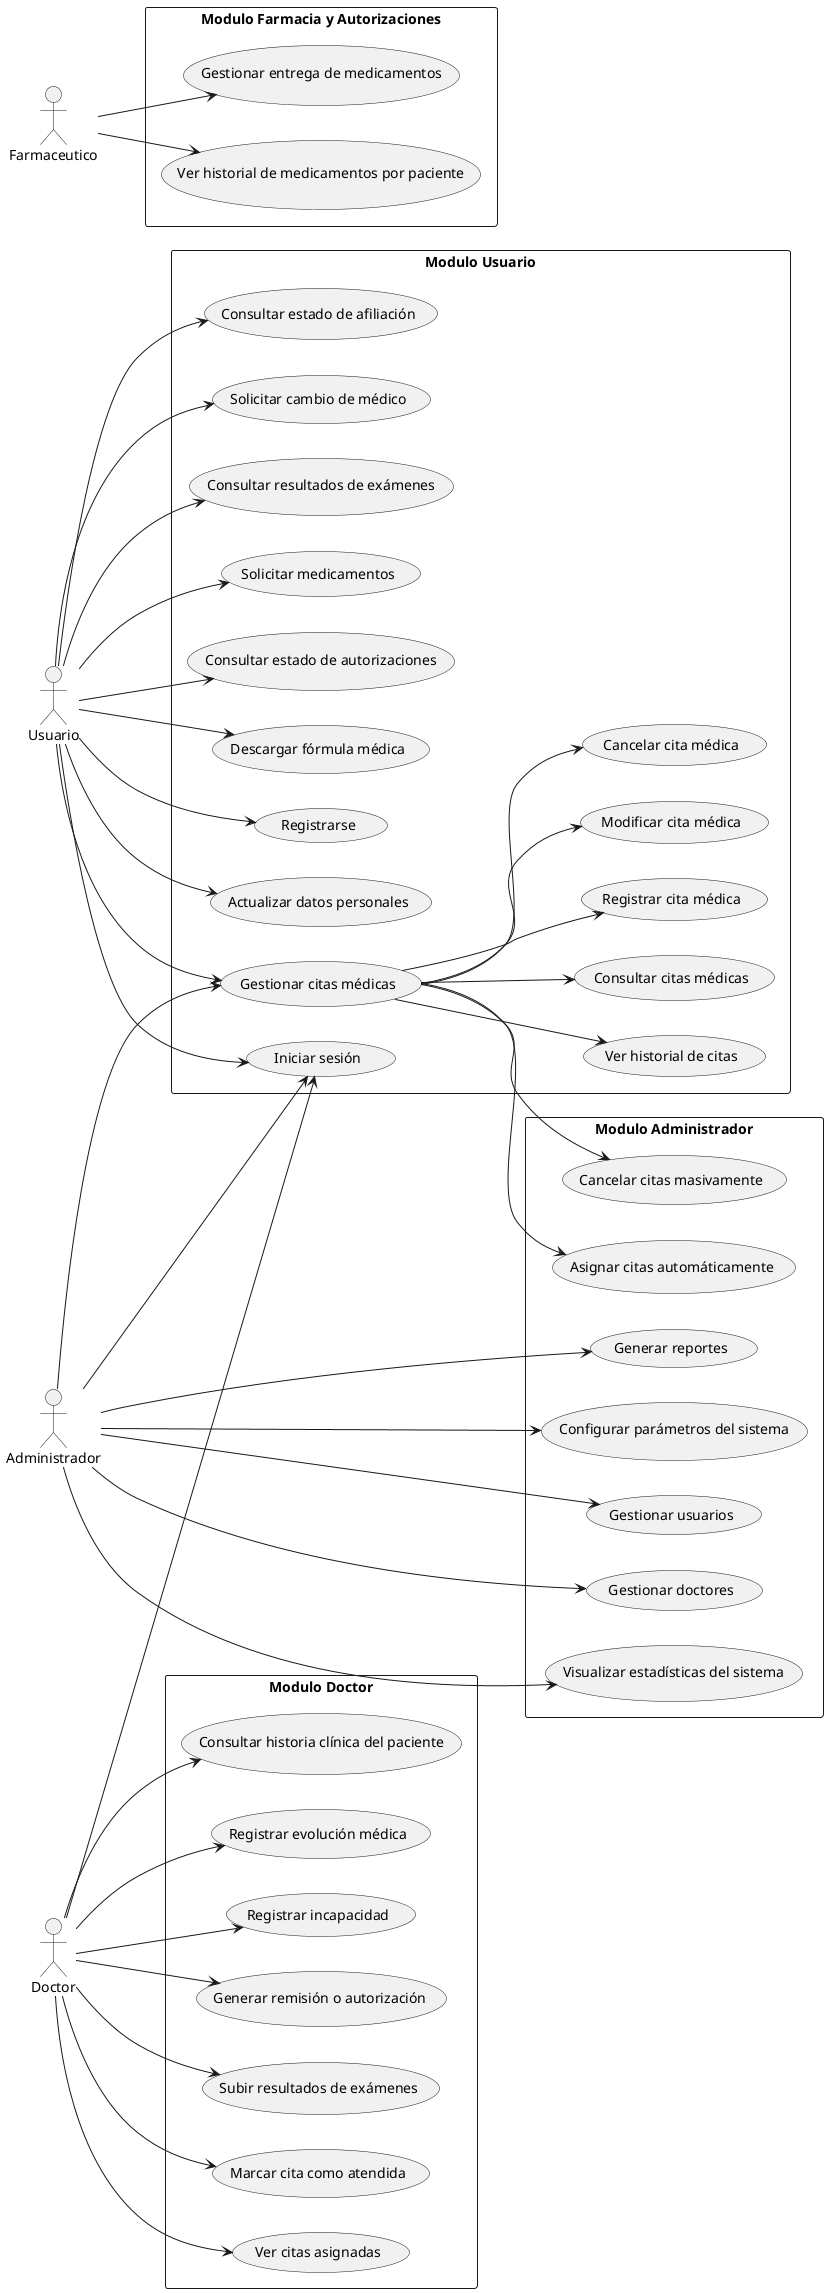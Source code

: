 @startuml
left to right direction
skinparam packageStyle rectangle

actor Usuario as User
actor Doctor as Doc
actor Administrador as Admin
actor Farmaceutico as Pharma

package "Modulo Usuario" {
  User --> (Registrarse)
  User --> (Iniciar sesión)
  User --> (Actualizar datos personales)
  
  User --> (Gestionar citas médicas) 
  (Gestionar citas médicas) --> (Consultar citas médicas)
  (Gestionar citas médicas) --> (Registrar cita médica)
  (Gestionar citas médicas) --> (Modificar cita médica)
  (Gestionar citas médicas) --> (Cancelar cita médica)
  (Gestionar citas médicas) --> (Ver historial de citas)
  
  User --> (Consultar estado de afiliación)
  User --> (Solicitar cambio de médico)
  User --> (Consultar resultados de exámenes)
  
  User --> (Solicitar medicamentos)
  User --> (Consultar estado de autorizaciones)
  User --> (Descargar fórmula médica)
}

package "Modulo Doctor" {
  Doc --> (Iniciar sesión)
  Doc --> (Ver citas asignadas)
  Doc --> (Consultar historia clínica del paciente)
  Doc --> (Registrar evolución médica)
  Doc --> (Registrar incapacidad)
  Doc --> (Generar remisión o autorización)
  Doc --> (Subir resultados de exámenes)
  Doc --> (Marcar cita como atendida)
}

package "Modulo Administrador" {
  Admin --> (Iniciar sesión)
  
  Admin --> (Gestionar usuarios)
  Admin --> (Gestionar doctores)
  
  Admin --> (Gestionar citas médicas) 
  (Gestionar citas médicas) --> (Asignar citas automáticamente)
  (Gestionar citas médicas) --> (Cancelar citas masivamente)
  
  Admin --> (Visualizar estadísticas del sistema)
  Admin --> (Generar reportes)
  Admin --> (Configurar parámetros del sistema)
}

package "Modulo Farmacia y Autorizaciones" {
  Pharma --> (Gestionar entrega de medicamentos)
  Pharma --> (Ver historial de medicamentos por paciente)
}
@enduml

